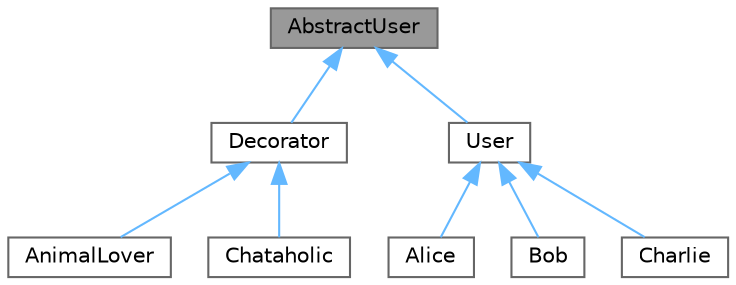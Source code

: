 digraph "AbstractUser"
{
 // LATEX_PDF_SIZE
  bgcolor="transparent";
  edge [fontname=Helvetica,fontsize=10,labelfontname=Helvetica,labelfontsize=10];
  node [fontname=Helvetica,fontsize=10,shape=box,height=0.2,width=0.4];
  Node1 [id="Node000001",label="AbstractUser",height=0.2,width=0.4,color="gray40", fillcolor="grey60", style="filled", fontcolor="black",tooltip="Abstract base for users and decorators to allow them to be treated the same."];
  Node1 -> Node2 [id="edge1_Node000001_Node000002",dir="back",color="steelblue1",style="solid",tooltip=" "];
  Node2 [id="Node000002",label="Decorator",height=0.2,width=0.4,color="gray40", fillcolor="white", style="filled",URL="$classDecorator.html",tooltip="Base decorator for dynamically adding responsibilities to AbstractUser objects."];
  Node2 -> Node3 [id="edge2_Node000002_Node000003",dir="back",color="steelblue1",style="solid",tooltip=" "];
  Node3 [id="Node000003",label="AnimalLover",height=0.2,width=0.4,color="gray40", fillcolor="white", style="filled",URL="$classAnimalLover.html",tooltip="Decorator that adds a blue \"Animal Lover\" tag to the user's name and customizes message output."];
  Node2 -> Node4 [id="edge3_Node000002_Node000004",dir="back",color="steelblue1",style="solid",tooltip=" "];
  Node4 [id="Node000004",label="Chataholic",height=0.2,width=0.4,color="gray40", fillcolor="white", style="filled",URL="$classChataholic.html",tooltip="Decorator that adds a purple \"Chataholic\" tag to the user's name and customizes message output."];
  Node1 -> Node5 [id="edge4_Node000001_Node000005",dir="back",color="steelblue1",style="solid",tooltip=" "];
  Node5 [id="Node000005",label="User",height=0.2,width=0.4,color="gray40", fillcolor="white", style="filled",URL="$classUser.html",tooltip="Concrete implementation of AbstractUser that manages chat room memberships and command execution."];
  Node5 -> Node6 [id="edge5_Node000005_Node000006",dir="back",color="steelblue1",style="solid",tooltip=" "];
  Node6 [id="Node000006",label="Alice",height=0.2,width=0.4,color="gray40", fillcolor="white", style="filled",URL="$classAlice.html",tooltip="Concrete user implementation representing Alice."];
  Node5 -> Node7 [id="edge6_Node000005_Node000007",dir="back",color="steelblue1",style="solid",tooltip=" "];
  Node7 [id="Node000007",label="Bob",height=0.2,width=0.4,color="gray40", fillcolor="white", style="filled",URL="$classBob.html",tooltip="Concrete user implementation representing Bob."];
  Node5 -> Node8 [id="edge7_Node000005_Node000008",dir="back",color="steelblue1",style="solid",tooltip=" "];
  Node8 [id="Node000008",label="Charlie",height=0.2,width=0.4,color="gray40", fillcolor="white", style="filled",URL="$classCharlie.html",tooltip="Concrete user implementation representing Charlie."];
}
